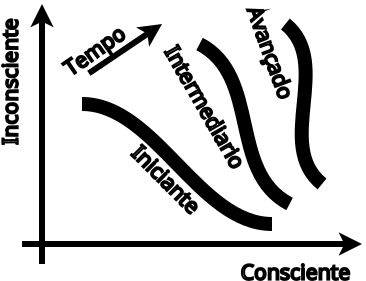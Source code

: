 <?xml version="1.0" encoding="UTF-8"?>
<dia:diagram xmlns:dia="http://www.lysator.liu.se/~alla/dia/">
  <dia:layer name="Segundo plano" visible="true" connectable="true" active="true">
    <dia:object type="Standard - Line" version="0" id="O0">
      <dia:attribute name="obj_pos">
        <dia:point val="43,80"/>
      </dia:attribute>
      <dia:attribute name="obj_bb">
        <dia:rectangle val="42.85,79.415;60.15,80.585"/>
      </dia:attribute>
      <dia:attribute name="conn_endpoints">
        <dia:point val="43,80"/>
        <dia:point val="60,80"/>
      </dia:attribute>
      <dia:attribute name="numcp">
        <dia:int val="1"/>
      </dia:attribute>
      <dia:attribute name="line_width">
        <dia:real val="0.3"/>
      </dia:attribute>
      <dia:attribute name="end_arrow">
        <dia:enum val="22"/>
      </dia:attribute>
      <dia:attribute name="end_arrow_length">
        <dia:real val="0.5"/>
      </dia:attribute>
      <dia:attribute name="end_arrow_width">
        <dia:real val="0.5"/>
      </dia:attribute>
    </dia:object>
    <dia:object type="Standard - Line" version="0" id="O1">
      <dia:attribute name="obj_pos">
        <dia:point val="44,81"/>
      </dia:attribute>
      <dia:attribute name="obj_bb">
        <dia:rectangle val="43.415,67.85;44.585,81.15"/>
      </dia:attribute>
      <dia:attribute name="conn_endpoints">
        <dia:point val="44,81"/>
        <dia:point val="44,68"/>
      </dia:attribute>
      <dia:attribute name="numcp">
        <dia:int val="1"/>
      </dia:attribute>
      <dia:attribute name="line_width">
        <dia:real val="0.3"/>
      </dia:attribute>
      <dia:attribute name="end_arrow">
        <dia:enum val="22"/>
      </dia:attribute>
      <dia:attribute name="end_arrow_length">
        <dia:real val="0.5"/>
      </dia:attribute>
      <dia:attribute name="end_arrow_width">
        <dia:real val="0.5"/>
      </dia:attribute>
    </dia:object>
    <dia:object type="Standard - Outline" version="0" id="O2">
      <dia:attribute name="obj_pos">
        <dia:point val="54,81"/>
      </dia:attribute>
      <dia:attribute name="obj_bb">
        <dia:rectangle val="53.95,80.95;59.807,81.869"/>
      </dia:attribute>
      <dia:attribute name="meta">
        <dia:composite type="dict"/>
      </dia:attribute>
      <dia:attribute name="name">
        <dia:string>#Consciente#</dia:string>
      </dia:attribute>
      <dia:attribute name="rotation">
        <dia:real val="0"/>
      </dia:attribute>
      <dia:attribute name="text_font">
        <dia:font family="sans" style="0" name="Helvetica"/>
      </dia:attribute>
      <dia:attribute name="text_height">
        <dia:real val="1.058"/>
      </dia:attribute>
      <dia:attribute name="line_width">
        <dia:real val="0.1"/>
      </dia:attribute>
      <dia:attribute name="line_colour">
        <dia:color val="#000000ff"/>
      </dia:attribute>
      <dia:attribute name="fill_colour">
        <dia:color val="#ffffffff"/>
      </dia:attribute>
      <dia:attribute name="show_background">
        <dia:boolean val="false"/>
      </dia:attribute>
    </dia:object>
    <dia:object type="Standard - Outline" version="0" id="O3">
      <dia:attribute name="obj_pos">
        <dia:point val="42,75"/>
      </dia:attribute>
      <dia:attribute name="obj_bb">
        <dia:rectangle val="41.95,68.412;42.869,75.05"/>
      </dia:attribute>
      <dia:attribute name="meta">
        <dia:composite type="dict"/>
      </dia:attribute>
      <dia:attribute name="name">
        <dia:string>#Inconsciente#</dia:string>
      </dia:attribute>
      <dia:attribute name="rotation">
        <dia:real val="90"/>
      </dia:attribute>
      <dia:attribute name="text_font">
        <dia:font family="sans" style="0" name="Helvetica"/>
      </dia:attribute>
      <dia:attribute name="text_height">
        <dia:real val="1.058"/>
      </dia:attribute>
      <dia:attribute name="line_width">
        <dia:real val="0.1"/>
      </dia:attribute>
      <dia:attribute name="line_colour">
        <dia:color val="#000000ff"/>
      </dia:attribute>
      <dia:attribute name="fill_colour">
        <dia:color val="#ffffffff"/>
      </dia:attribute>
      <dia:attribute name="show_background">
        <dia:boolean val="false"/>
      </dia:attribute>
    </dia:object>
    <dia:object type="Standard - Path" version="0" id="O4">
      <dia:attribute name="obj_pos">
        <dia:point val="58,77"/>
      </dia:attribute>
      <dia:attribute name="obj_bb">
        <dia:rectangle val="55.677,68.508;58.492,77.492"/>
      </dia:attribute>
      <dia:attribute name="meta">
        <dia:composite type="dict"/>
      </dia:attribute>
      <dia:attribute name="bez_points">
        <dia:bezpoint type="moveto" p1="58,77"/>
        <dia:bezpoint type="curveto" p1="55.573,75.031" p2="58.596,70.969" p3="56.169,69"/>
      </dia:attribute>
      <dia:attribute name="stroke_or_fill">
        <dia:enum val="1"/>
      </dia:attribute>
      <dia:attribute name="line_width">
        <dia:real val="0.7"/>
      </dia:attribute>
      <dia:attribute name="line_colour">
        <dia:color val="#000000ff"/>
      </dia:attribute>
      <dia:attribute name="line_style">
        <dia:enum val="0"/>
        <dia:real val="1"/>
      </dia:attribute>
      <dia:attribute name="line_join">
        <dia:enum val="0"/>
      </dia:attribute>
      <dia:attribute name="line_caps">
        <dia:enum val="0"/>
      </dia:attribute>
      <dia:attribute name="fill_colour">
        <dia:color val="#ffffffff"/>
      </dia:attribute>
      <dia:attribute name="show_control_lines">
        <dia:boolean val="false"/>
      </dia:attribute>
      <dia:attribute name="pattern"/>
    </dia:object>
    <dia:object type="Standard - Path" version="0" id="O5">
      <dia:attribute name="obj_pos">
        <dia:point val="56.378,78"/>
      </dia:attribute>
      <dia:attribute name="obj_bb">
        <dia:rectangle val="51.406,69.528;56.85,78.472"/>
      </dia:attribute>
      <dia:attribute name="meta">
        <dia:composite type="dict"/>
      </dia:attribute>
      <dia:attribute name="bez_points">
        <dia:bezpoint type="moveto" p1="56.378,78"/>
        <dia:bezpoint type="curveto" p1="53.296,76.389" p2="54.96,71.611" p3="51.878,70"/>
      </dia:attribute>
      <dia:attribute name="stroke_or_fill">
        <dia:enum val="1"/>
      </dia:attribute>
      <dia:attribute name="line_width">
        <dia:real val="0.7"/>
      </dia:attribute>
      <dia:attribute name="line_colour">
        <dia:color val="#000000ff"/>
      </dia:attribute>
      <dia:attribute name="line_style">
        <dia:enum val="0"/>
        <dia:real val="1"/>
      </dia:attribute>
      <dia:attribute name="line_join">
        <dia:enum val="0"/>
      </dia:attribute>
      <dia:attribute name="line_caps">
        <dia:enum val="0"/>
      </dia:attribute>
      <dia:attribute name="fill_colour">
        <dia:color val="#ffffffff"/>
      </dia:attribute>
      <dia:attribute name="show_control_lines">
        <dia:boolean val="false"/>
      </dia:attribute>
      <dia:attribute name="pattern"/>
    </dia:object>
    <dia:object type="Standard - BezierLine" version="0" id="O6">
      <dia:attribute name="obj_pos">
        <dia:point val="46,73"/>
      </dia:attribute>
      <dia:attribute name="obj_bb">
        <dia:rectangle val="45.65,72.65;55.85,79.35"/>
      </dia:attribute>
      <dia:attribute name="bez_points">
        <dia:point val="46,73"/>
        <dia:point val="49.652,73"/>
        <dia:point val="51.848,79"/>
        <dia:point val="55.5,79"/>
      </dia:attribute>
      <dia:attribute name="corner_types">
        <dia:enum val="0"/>
        <dia:enum val="0"/>
      </dia:attribute>
      <dia:attribute name="line_width">
        <dia:real val="0.7"/>
      </dia:attribute>
    </dia:object>
    <dia:object type="Standard - Outline" version="0" id="O7">
      <dia:attribute name="obj_pos">
        <dia:point val="49,75"/>
      </dia:attribute>
      <dia:attribute name="obj_bb">
        <dia:rectangle val="48.35,74.929;52.166,78.746"/>
      </dia:attribute>
      <dia:attribute name="meta">
        <dia:composite type="dict"/>
      </dia:attribute>
      <dia:attribute name="name">
        <dia:string>#Iniciante#</dia:string>
      </dia:attribute>
      <dia:attribute name="rotation">
        <dia:real val="315"/>
      </dia:attribute>
      <dia:attribute name="text_font">
        <dia:font family="sans" style="0" name="Helvetica"/>
      </dia:attribute>
      <dia:attribute name="text_height">
        <dia:real val="1.058"/>
      </dia:attribute>
      <dia:attribute name="line_width">
        <dia:real val="0.1"/>
      </dia:attribute>
      <dia:attribute name="line_colour">
        <dia:color val="#000000ff"/>
      </dia:attribute>
      <dia:attribute name="fill_colour">
        <dia:color val="#ffffffff"/>
      </dia:attribute>
      <dia:attribute name="show_background">
        <dia:boolean val="false"/>
      </dia:attribute>
    </dia:object>
    <dia:object type="Standard - Outline" version="0" id="O8">
      <dia:attribute name="obj_pos">
        <dia:point val="50.825,70"/>
      </dia:attribute>
      <dia:attribute name="obj_bb">
        <dia:rectangle val="50.048,69.932;54.391,76.536"/>
      </dia:attribute>
      <dia:attribute name="meta">
        <dia:composite type="dict"/>
      </dia:attribute>
      <dia:attribute name="name">
        <dia:string>#Intermediario#</dia:string>
      </dia:attribute>
      <dia:attribute name="rotation">
        <dia:real val="300"/>
      </dia:attribute>
      <dia:attribute name="text_font">
        <dia:font family="sans" style="0" name="Helvetica"/>
      </dia:attribute>
      <dia:attribute name="text_height">
        <dia:real val="1.058"/>
      </dia:attribute>
      <dia:attribute name="line_width">
        <dia:real val="0.1"/>
      </dia:attribute>
      <dia:attribute name="line_colour">
        <dia:color val="#000000ff"/>
      </dia:attribute>
      <dia:attribute name="fill_colour">
        <dia:color val="#ffffffff"/>
      </dia:attribute>
      <dia:attribute name="show_background">
        <dia:boolean val="false"/>
      </dia:attribute>
    </dia:object>
    <dia:object type="Standard - Outline" version="0" id="O9">
      <dia:attribute name="obj_pos">
        <dia:point val="55,68"/>
      </dia:attribute>
      <dia:attribute name="obj_bb">
        <dia:rectangle val="53.989,67.936;56.827,73.251"/>
      </dia:attribute>
      <dia:attribute name="meta">
        <dia:composite type="dict"/>
      </dia:attribute>
      <dia:attribute name="name">
        <dia:string>#Avançado#</dia:string>
      </dia:attribute>
      <dia:attribute name="rotation">
        <dia:real val="290"/>
      </dia:attribute>
      <dia:attribute name="text_font">
        <dia:font family="sans" style="0" name="Helvetica"/>
      </dia:attribute>
      <dia:attribute name="text_height">
        <dia:real val="1.058"/>
      </dia:attribute>
      <dia:attribute name="line_width">
        <dia:real val="0.1"/>
      </dia:attribute>
      <dia:attribute name="line_colour">
        <dia:color val="#000000ff"/>
      </dia:attribute>
      <dia:attribute name="fill_colour">
        <dia:color val="#ffffffff"/>
      </dia:attribute>
      <dia:attribute name="show_background">
        <dia:boolean val="false"/>
      </dia:attribute>
    </dia:object>
    <dia:object type="Standard - Line" version="0" id="O10">
      <dia:attribute name="obj_pos">
        <dia:point val="46.342,71.465"/>
      </dia:attribute>
      <dia:attribute name="obj_bb">
        <dia:rectangle val="46.133,68.792;50.208,71.673"/>
      </dia:attribute>
      <dia:attribute name="conn_endpoints">
        <dia:point val="46.342,71.465"/>
        <dia:point val="50,69"/>
      </dia:attribute>
      <dia:attribute name="numcp">
        <dia:int val="1"/>
      </dia:attribute>
      <dia:attribute name="line_width">
        <dia:real val="0.3"/>
      </dia:attribute>
      <dia:attribute name="end_arrow">
        <dia:enum val="22"/>
      </dia:attribute>
      <dia:attribute name="end_arrow_length">
        <dia:real val="0.5"/>
      </dia:attribute>
      <dia:attribute name="end_arrow_width">
        <dia:real val="0.5"/>
      </dia:attribute>
    </dia:object>
    <dia:object type="Standard - Outline" version="0" id="O11">
      <dia:attribute name="obj_pos">
        <dia:point val="45,71"/>
      </dia:attribute>
      <dia:attribute name="obj_bb">
        <dia:rectangle val="44.93,68.87;48.582,71.882"/>
      </dia:attribute>
      <dia:attribute name="meta">
        <dia:composite type="dict"/>
      </dia:attribute>
      <dia:attribute name="name">
        <dia:string>#Tempo#</dia:string>
      </dia:attribute>
      <dia:attribute name="rotation">
        <dia:real val="35"/>
      </dia:attribute>
      <dia:attribute name="text_font">
        <dia:font family="sans" style="0" name="Helvetica"/>
      </dia:attribute>
      <dia:attribute name="text_height">
        <dia:real val="1.058"/>
      </dia:attribute>
      <dia:attribute name="line_width">
        <dia:real val="0.1"/>
      </dia:attribute>
      <dia:attribute name="line_colour">
        <dia:color val="#000000ff"/>
      </dia:attribute>
      <dia:attribute name="fill_colour">
        <dia:color val="#ffffffff"/>
      </dia:attribute>
      <dia:attribute name="show_background">
        <dia:boolean val="false"/>
      </dia:attribute>
    </dia:object>
  </dia:layer>
</dia:diagram>

